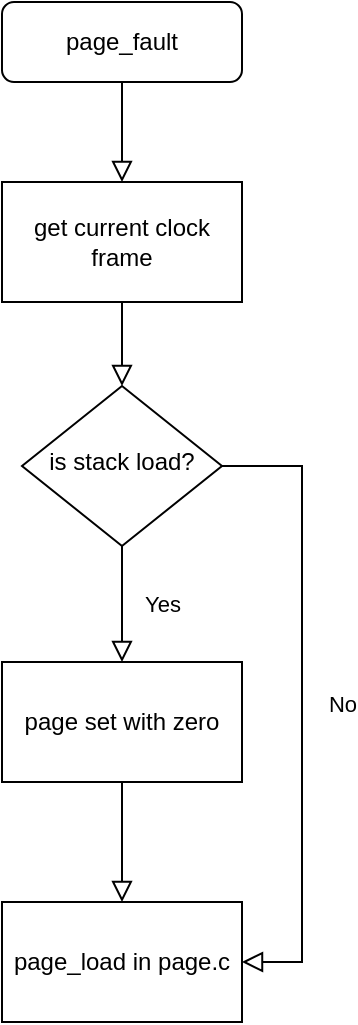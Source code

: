 <mxfile version="13.10.0" type="embed">
    <diagram id="C5RBs43oDa-KdzZeNtuy" name="Page-1">
        <mxGraphModel dx="430" dy="623" grid="1" gridSize="10" guides="1" tooltips="1" connect="1" arrows="1" fold="1" page="1" pageScale="1" pageWidth="827" pageHeight="1169" math="0" shadow="0">
            <root>
                <mxCell id="WIyWlLk6GJQsqaUBKTNV-0"/>
                <mxCell id="WIyWlLk6GJQsqaUBKTNV-1" parent="WIyWlLk6GJQsqaUBKTNV-0"/>
                <mxCell id="WIyWlLk6GJQsqaUBKTNV-2" value="" style="rounded=0;html=1;jettySize=auto;orthogonalLoop=1;fontSize=11;endArrow=block;endFill=0;endSize=8;strokeWidth=1;shadow=0;labelBackgroundColor=none;edgeStyle=orthogonalEdgeStyle;entryX=0.5;entryY=0;entryDx=0;entryDy=0;" parent="WIyWlLk6GJQsqaUBKTNV-1" source="WIyWlLk6GJQsqaUBKTNV-3" target="nHU2NljZmvbzEuZgI8tX-0" edge="1">
                    <mxGeometry relative="1" as="geometry">
                        <mxPoint x="180" y="190" as="targetPoint"/>
                    </mxGeometry>
                </mxCell>
                <mxCell id="WIyWlLk6GJQsqaUBKTNV-3" value="page_fault" style="rounded=1;whiteSpace=wrap;html=1;fontSize=12;glass=0;strokeWidth=1;shadow=0;" parent="WIyWlLk6GJQsqaUBKTNV-1" vertex="1">
                    <mxGeometry x="120" y="120" width="120" height="40" as="geometry"/>
                </mxCell>
                <mxCell id="nHU2NljZmvbzEuZgI8tX-0" value="get current clock frame" style="rounded=0;whiteSpace=wrap;html=1;" parent="WIyWlLk6GJQsqaUBKTNV-1" vertex="1">
                    <mxGeometry x="120" y="210" width="120" height="60" as="geometry"/>
                </mxCell>
                <mxCell id="nHU2NljZmvbzEuZgI8tX-1" value="page set with zero" style="rounded=0;whiteSpace=wrap;html=1;" parent="WIyWlLk6GJQsqaUBKTNV-1" vertex="1">
                    <mxGeometry x="120" y="450" width="120" height="60" as="geometry"/>
                </mxCell>
                <mxCell id="3" value="is stack load?" style="rhombus;whiteSpace=wrap;html=1;shadow=0;fontFamily=Helvetica;fontSize=12;align=center;strokeWidth=1;spacing=6;spacingTop=-4;" parent="WIyWlLk6GJQsqaUBKTNV-1" vertex="1">
                    <mxGeometry x="130" y="312" width="100" height="80" as="geometry"/>
                </mxCell>
                <mxCell id="4" value="Yes" style="rounded=0;html=1;jettySize=auto;orthogonalLoop=1;fontSize=11;endArrow=block;endFill=0;endSize=8;strokeWidth=1;shadow=0;labelBackgroundColor=none;edgeStyle=orthogonalEdgeStyle;exitX=0.5;exitY=1;exitDx=0;exitDy=0;entryX=0.5;entryY=0;entryDx=0;entryDy=0;" parent="WIyWlLk6GJQsqaUBKTNV-1" source="3" target="nHU2NljZmvbzEuZgI8tX-1" edge="1">
                    <mxGeometry y="20" relative="1" as="geometry">
                        <mxPoint as="offset"/>
                        <mxPoint x="80" y="380" as="sourcePoint"/>
                        <mxPoint x="190" y="450" as="targetPoint"/>
                        <Array as="points">
                            <mxPoint x="180" y="450"/>
                            <mxPoint x="180" y="450"/>
                        </Array>
                    </mxGeometry>
                </mxCell>
                <mxCell id="5" value="No" style="rounded=0;html=1;jettySize=auto;orthogonalLoop=1;fontSize=11;endArrow=block;endFill=0;endSize=8;strokeWidth=1;shadow=0;labelBackgroundColor=none;edgeStyle=orthogonalEdgeStyle;exitX=1;exitY=0.5;exitDx=0;exitDy=0;entryX=1;entryY=0.5;entryDx=0;entryDy=0;" parent="WIyWlLk6GJQsqaUBKTNV-1" source="3" target="66" edge="1">
                    <mxGeometry y="20" relative="1" as="geometry">
                        <mxPoint as="offset"/>
                        <mxPoint x="130" y="582" as="sourcePoint"/>
                        <mxPoint x="350" y="352" as="targetPoint"/>
                        <Array as="points">
                            <mxPoint x="270" y="352"/>
                            <mxPoint x="270" y="600"/>
                        </Array>
                    </mxGeometry>
                </mxCell>
                <mxCell id="7" value="" style="rounded=0;html=1;jettySize=auto;orthogonalLoop=1;fontSize=11;endArrow=block;endFill=0;endSize=8;strokeWidth=1;shadow=0;labelBackgroundColor=none;edgeStyle=orthogonalEdgeStyle;exitX=0.5;exitY=1;exitDx=0;exitDy=0;entryX=0.5;entryY=0;entryDx=0;entryDy=0;" parent="WIyWlLk6GJQsqaUBKTNV-1" source="nHU2NljZmvbzEuZgI8tX-0" target="3" edge="1">
                    <mxGeometry relative="1" as="geometry">
                        <mxPoint x="190" y="200" as="targetPoint"/>
                        <mxPoint x="190" y="150" as="sourcePoint"/>
                    </mxGeometry>
                </mxCell>
                <mxCell id="66" value="page_load in page.c" style="rounded=0;whiteSpace=wrap;html=1;" vertex="1" parent="WIyWlLk6GJQsqaUBKTNV-1">
                    <mxGeometry x="120" y="570" width="120" height="60" as="geometry"/>
                </mxCell>
                <mxCell id="67" value="" style="rounded=0;html=1;jettySize=auto;orthogonalLoop=1;fontSize=11;endArrow=block;endFill=0;endSize=8;strokeWidth=1;shadow=0;labelBackgroundColor=none;edgeStyle=orthogonalEdgeStyle;entryX=0.5;entryY=0;entryDx=0;entryDy=0;exitX=0.5;exitY=1;exitDx=0;exitDy=0;" edge="1" parent="WIyWlLk6GJQsqaUBKTNV-1" source="nHU2NljZmvbzEuZgI8tX-1" target="66">
                    <mxGeometry relative="1" as="geometry">
                        <mxPoint x="190" y="322" as="targetPoint"/>
                        <mxPoint x="160" y="540" as="sourcePoint"/>
                    </mxGeometry>
                </mxCell>
            </root>
        </mxGraphModel>
    </diagram>
</mxfile>